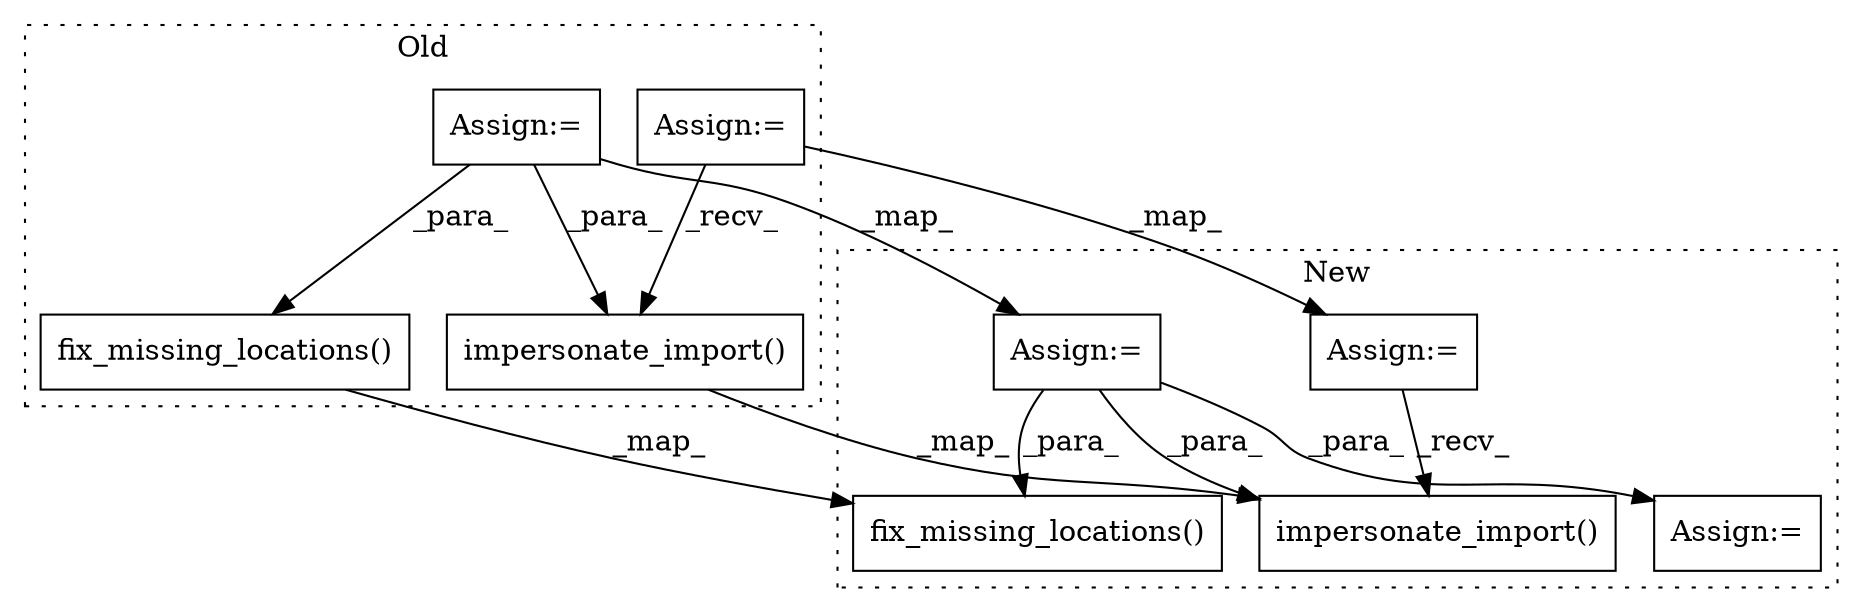 digraph G {
subgraph cluster0 {
1 [label="fix_missing_locations()" a="75" s="7865,7899" l="26,1" shape="box"];
3 [label="Assign:=" a="68" s="7641" l="3" shape="box"];
6 [label="impersonate_import()" a="75" s="7812,7851" l="31,1" shape="box"];
8 [label="Assign:=" a="68" s="7679" l="3" shape="box"];
label = "Old";
style="dotted";
}
subgraph cluster1 {
2 [label="fix_missing_locations()" a="75" s="7508,7542" l="26,1" shape="box"];
4 [label="Assign:=" a="68" s="7342" l="3" shape="box"];
5 [label="impersonate_import()" a="75" s="7455,7494" l="31,1" shape="box"];
7 [label="Assign:=" a="68" s="7380" l="3" shape="box"];
9 [label="Assign:=" a="68" s="7568" l="3" shape="box"];
label = "New";
style="dotted";
}
1 -> 2 [label="_map_"];
3 -> 4 [label="_map_"];
3 -> 6 [label="_para_"];
3 -> 1 [label="_para_"];
4 -> 2 [label="_para_"];
4 -> 9 [label="_para_"];
4 -> 5 [label="_para_"];
6 -> 5 [label="_map_"];
7 -> 5 [label="_recv_"];
8 -> 7 [label="_map_"];
8 -> 6 [label="_recv_"];
}